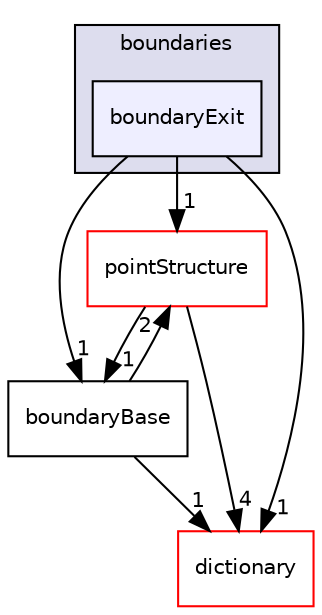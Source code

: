 digraph "src/phasicFlow/structuredData/boundaries/boundaryExit" {
  compound=true
  node [ fontsize="10", fontname="Helvetica"];
  edge [ labelfontsize="10", labelfontname="Helvetica"];
  subgraph clusterdir_dc531f97377dc219e71eb46f0568c94b {
    graph [ bgcolor="#ddddee", pencolor="black", label="boundaries" fontname="Helvetica", fontsize="10", URL="dir_dc531f97377dc219e71eb46f0568c94b.html"]
  dir_c67c39efccd13b3fec681ee9a0deb0e7 [shape=box, label="boundaryExit", style="filled", fillcolor="#eeeeff", pencolor="black", URL="dir_c67c39efccd13b3fec681ee9a0deb0e7.html"];
  }
  dir_40d089f5b6543888409b0c9c3858ee92 [shape=box label="pointStructure" fillcolor="white" style="filled" color="red" URL="dir_40d089f5b6543888409b0c9c3858ee92.html"];
  dir_7b661e32adcc91095d98430cbd3c38a1 [shape=box label="boundaryBase" URL="dir_7b661e32adcc91095d98430cbd3c38a1.html"];
  dir_1220c712ed5f98fd84ba71b4848374db [shape=box label="dictionary" fillcolor="white" style="filled" color="red" URL="dir_1220c712ed5f98fd84ba71b4848374db.html"];
  dir_40d089f5b6543888409b0c9c3858ee92->dir_7b661e32adcc91095d98430cbd3c38a1 [headlabel="1", labeldistance=1.5 headhref="dir_000161_000141.html"];
  dir_40d089f5b6543888409b0c9c3858ee92->dir_1220c712ed5f98fd84ba71b4848374db [headlabel="4", labeldistance=1.5 headhref="dir_000161_000112.html"];
  dir_7b661e32adcc91095d98430cbd3c38a1->dir_40d089f5b6543888409b0c9c3858ee92 [headlabel="2", labeldistance=1.5 headhref="dir_000141_000161.html"];
  dir_7b661e32adcc91095d98430cbd3c38a1->dir_1220c712ed5f98fd84ba71b4848374db [headlabel="1", labeldistance=1.5 headhref="dir_000141_000112.html"];
  dir_c67c39efccd13b3fec681ee9a0deb0e7->dir_40d089f5b6543888409b0c9c3858ee92 [headlabel="1", labeldistance=1.5 headhref="dir_000142_000161.html"];
  dir_c67c39efccd13b3fec681ee9a0deb0e7->dir_7b661e32adcc91095d98430cbd3c38a1 [headlabel="1", labeldistance=1.5 headhref="dir_000142_000141.html"];
  dir_c67c39efccd13b3fec681ee9a0deb0e7->dir_1220c712ed5f98fd84ba71b4848374db [headlabel="1", labeldistance=1.5 headhref="dir_000142_000112.html"];
}
